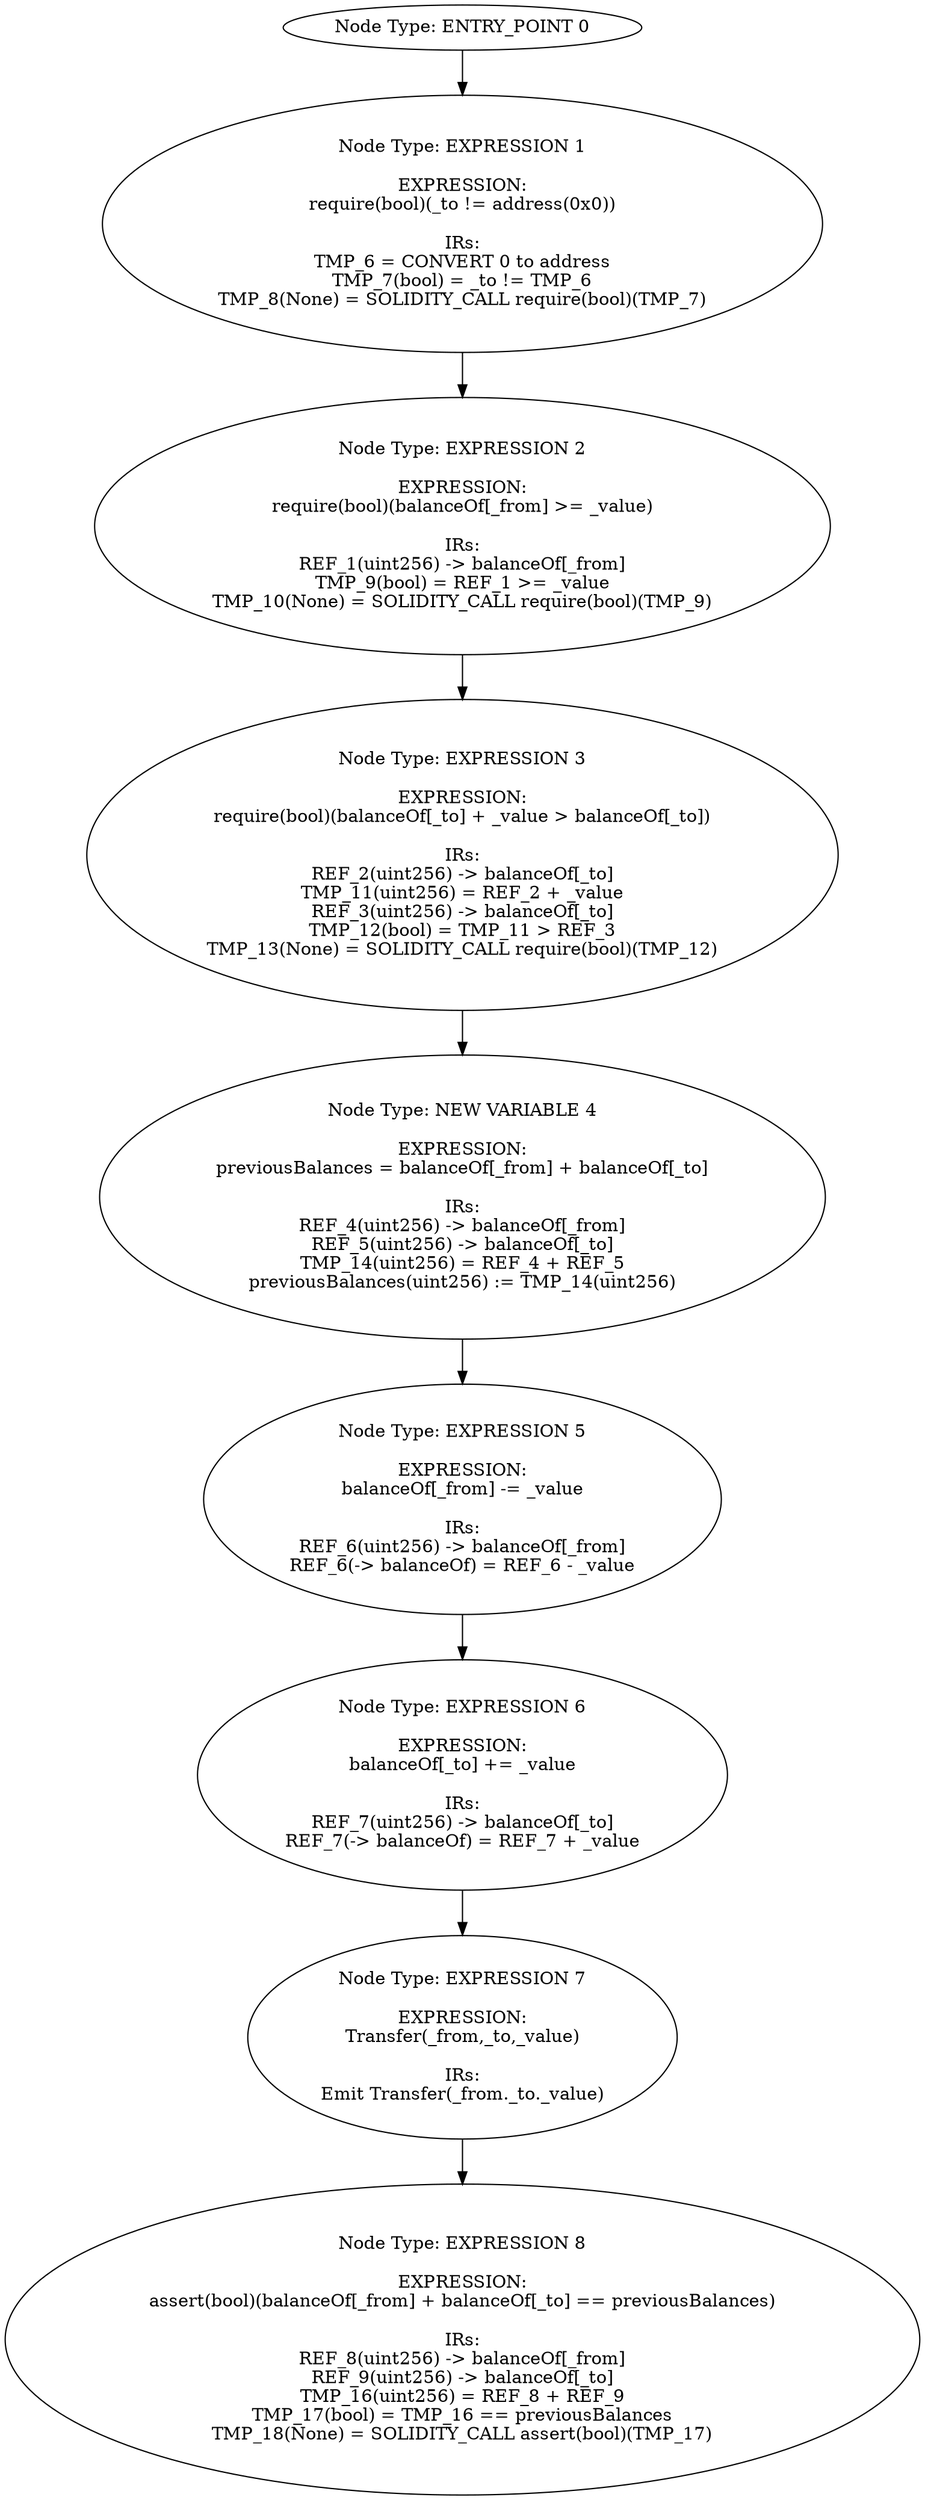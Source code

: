 digraph{
0[label="Node Type: ENTRY_POINT 0
"];
0->1;
1[label="Node Type: EXPRESSION 1

EXPRESSION:
require(bool)(_to != address(0x0))

IRs:
TMP_6 = CONVERT 0 to address
TMP_7(bool) = _to != TMP_6
TMP_8(None) = SOLIDITY_CALL require(bool)(TMP_7)"];
1->2;
2[label="Node Type: EXPRESSION 2

EXPRESSION:
require(bool)(balanceOf[_from] >= _value)

IRs:
REF_1(uint256) -> balanceOf[_from]
TMP_9(bool) = REF_1 >= _value
TMP_10(None) = SOLIDITY_CALL require(bool)(TMP_9)"];
2->3;
3[label="Node Type: EXPRESSION 3

EXPRESSION:
require(bool)(balanceOf[_to] + _value > balanceOf[_to])

IRs:
REF_2(uint256) -> balanceOf[_to]
TMP_11(uint256) = REF_2 + _value
REF_3(uint256) -> balanceOf[_to]
TMP_12(bool) = TMP_11 > REF_3
TMP_13(None) = SOLIDITY_CALL require(bool)(TMP_12)"];
3->4;
4[label="Node Type: NEW VARIABLE 4

EXPRESSION:
previousBalances = balanceOf[_from] + balanceOf[_to]

IRs:
REF_4(uint256) -> balanceOf[_from]
REF_5(uint256) -> balanceOf[_to]
TMP_14(uint256) = REF_4 + REF_5
previousBalances(uint256) := TMP_14(uint256)"];
4->5;
5[label="Node Type: EXPRESSION 5

EXPRESSION:
balanceOf[_from] -= _value

IRs:
REF_6(uint256) -> balanceOf[_from]
REF_6(-> balanceOf) = REF_6 - _value"];
5->6;
6[label="Node Type: EXPRESSION 6

EXPRESSION:
balanceOf[_to] += _value

IRs:
REF_7(uint256) -> balanceOf[_to]
REF_7(-> balanceOf) = REF_7 + _value"];
6->7;
7[label="Node Type: EXPRESSION 7

EXPRESSION:
Transfer(_from,_to,_value)

IRs:
Emit Transfer(_from._to._value)"];
7->8;
8[label="Node Type: EXPRESSION 8

EXPRESSION:
assert(bool)(balanceOf[_from] + balanceOf[_to] == previousBalances)

IRs:
REF_8(uint256) -> balanceOf[_from]
REF_9(uint256) -> balanceOf[_to]
TMP_16(uint256) = REF_8 + REF_9
TMP_17(bool) = TMP_16 == previousBalances
TMP_18(None) = SOLIDITY_CALL assert(bool)(TMP_17)"];
}
